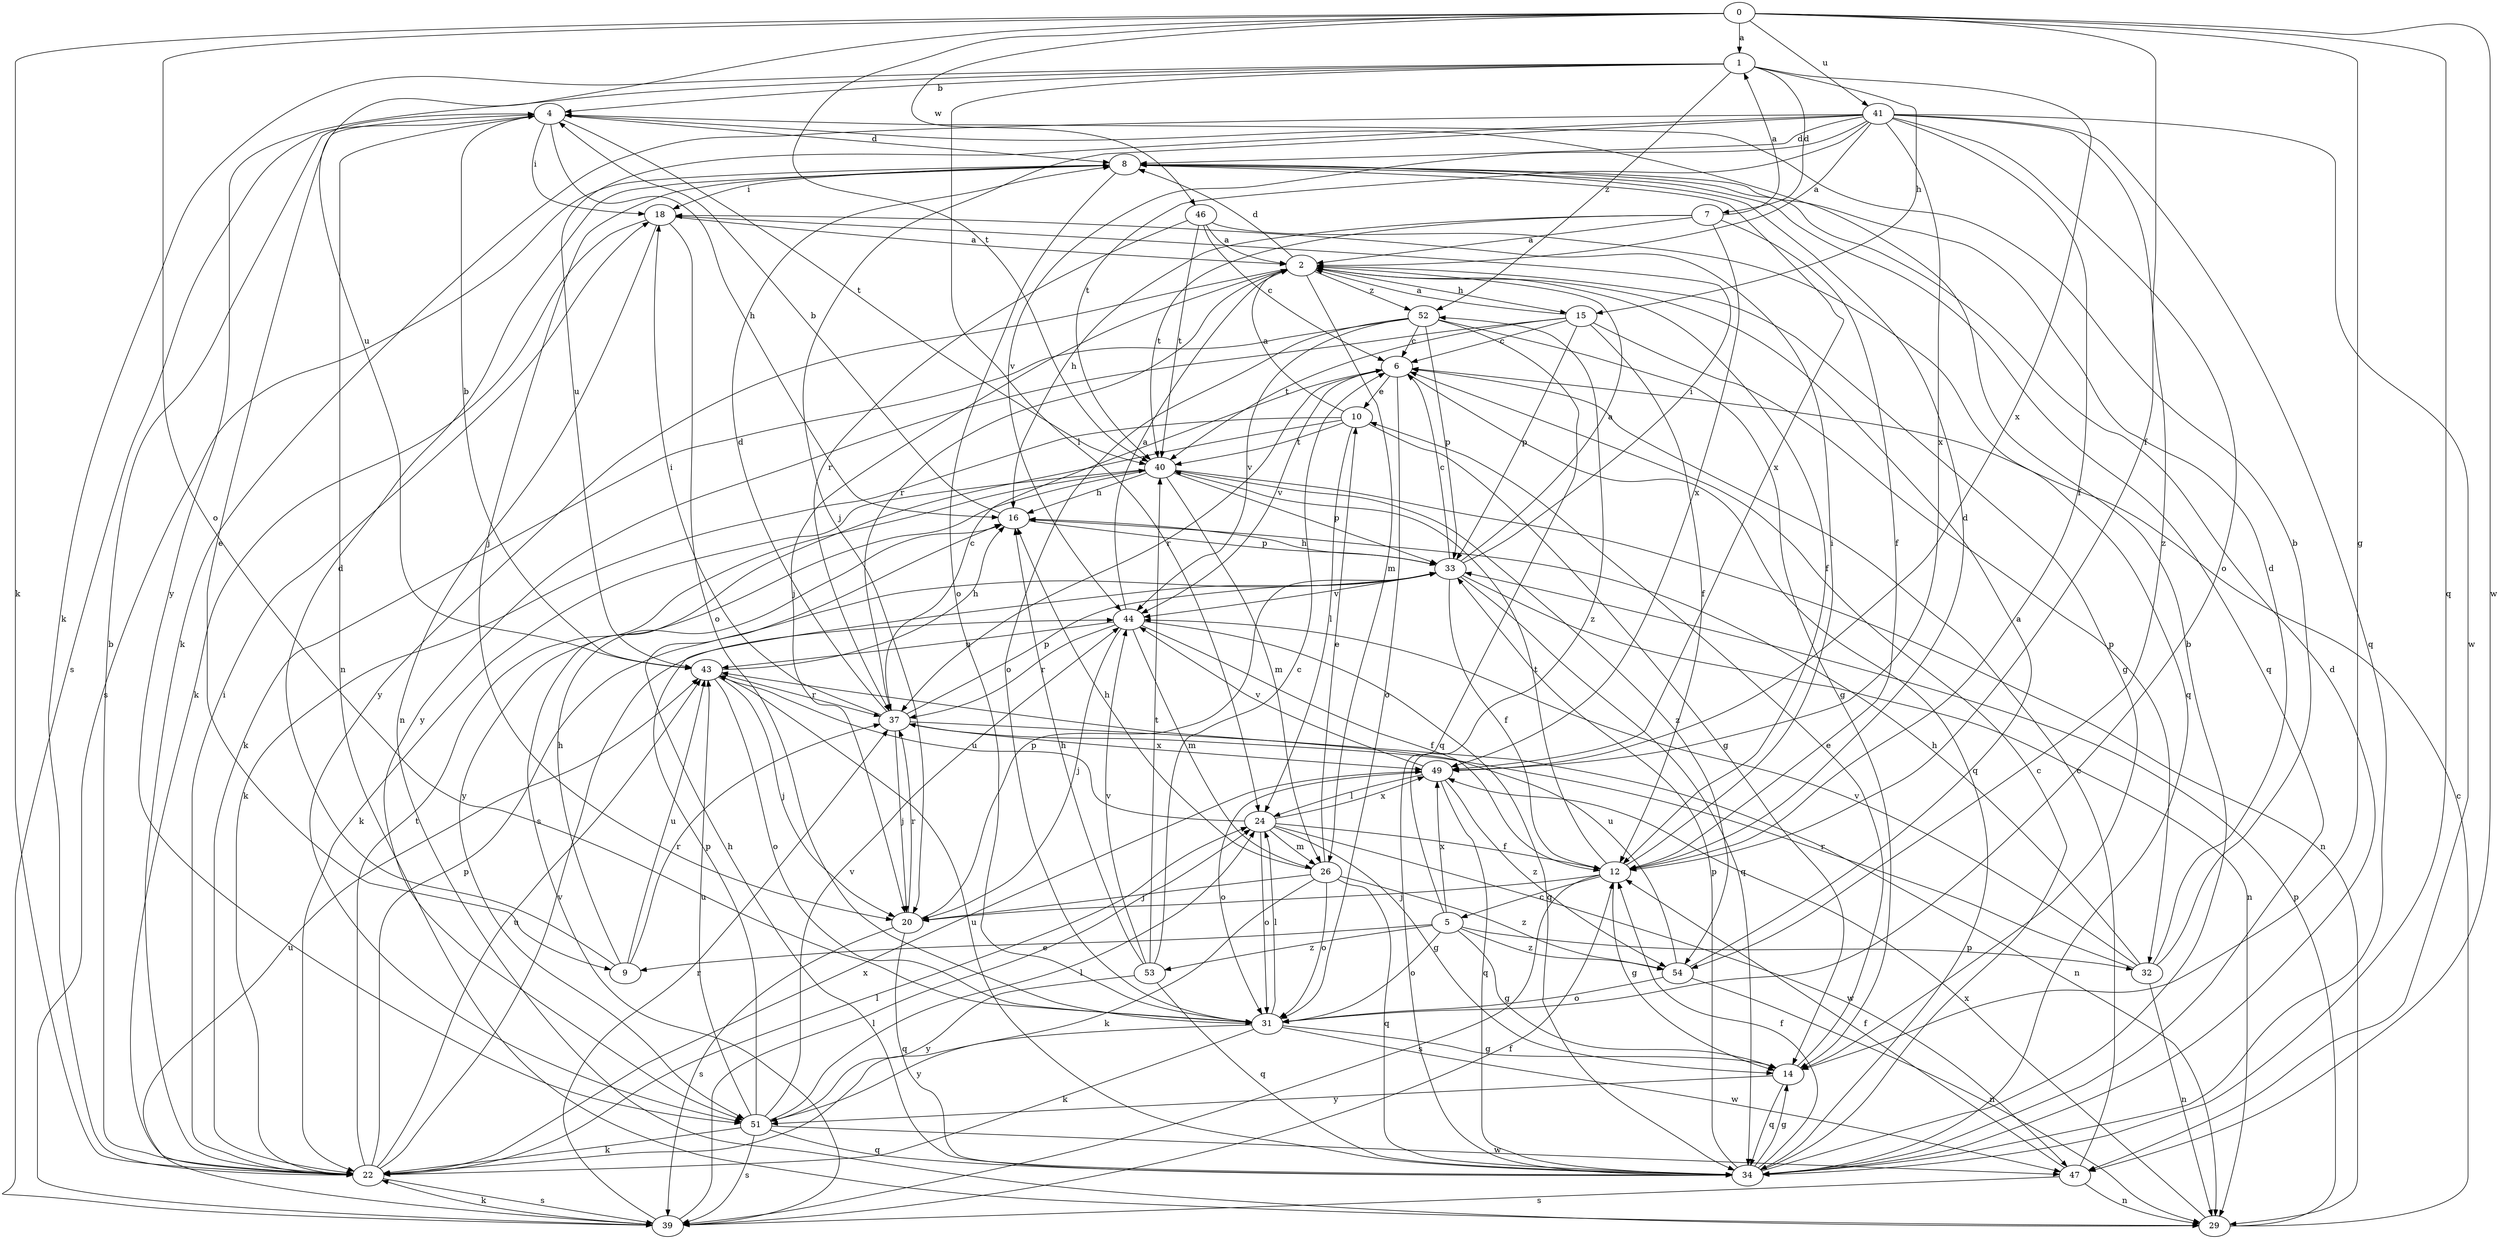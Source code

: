 strict digraph  {
0;
1;
2;
4;
5;
6;
7;
8;
9;
10;
12;
14;
15;
16;
18;
20;
22;
24;
26;
29;
31;
32;
33;
34;
37;
39;
40;
41;
43;
44;
46;
47;
49;
51;
52;
53;
54;
0 -> 1  [label=a];
0 -> 12  [label=f];
0 -> 14  [label=g];
0 -> 22  [label=k];
0 -> 31  [label=o];
0 -> 34  [label=q];
0 -> 40  [label=t];
0 -> 41  [label=u];
0 -> 43  [label=u];
0 -> 46  [label=w];
0 -> 47  [label=w];
1 -> 4  [label=b];
1 -> 7  [label=d];
1 -> 15  [label=h];
1 -> 22  [label=k];
1 -> 24  [label=l];
1 -> 49  [label=x];
1 -> 51  [label=y];
1 -> 52  [label=z];
2 -> 8  [label=d];
2 -> 12  [label=f];
2 -> 14  [label=g];
2 -> 15  [label=h];
2 -> 20  [label=j];
2 -> 26  [label=m];
2 -> 37  [label=r];
2 -> 51  [label=y];
2 -> 52  [label=z];
4 -> 8  [label=d];
4 -> 9  [label=e];
4 -> 16  [label=h];
4 -> 18  [label=i];
4 -> 29  [label=n];
4 -> 39  [label=s];
4 -> 40  [label=t];
5 -> 9  [label=e];
5 -> 14  [label=g];
5 -> 31  [label=o];
5 -> 32  [label=p];
5 -> 49  [label=x];
5 -> 52  [label=z];
5 -> 53  [label=z];
5 -> 54  [label=z];
6 -> 10  [label=e];
6 -> 31  [label=o];
6 -> 34  [label=q];
6 -> 37  [label=r];
6 -> 44  [label=v];
7 -> 1  [label=a];
7 -> 2  [label=a];
7 -> 12  [label=f];
7 -> 16  [label=h];
7 -> 40  [label=t];
7 -> 49  [label=x];
8 -> 18  [label=i];
8 -> 20  [label=j];
8 -> 31  [label=o];
8 -> 34  [label=q];
8 -> 39  [label=s];
8 -> 49  [label=x];
9 -> 8  [label=d];
9 -> 16  [label=h];
9 -> 37  [label=r];
9 -> 43  [label=u];
10 -> 2  [label=a];
10 -> 14  [label=g];
10 -> 22  [label=k];
10 -> 24  [label=l];
10 -> 39  [label=s];
10 -> 40  [label=t];
12 -> 5  [label=c];
12 -> 8  [label=d];
12 -> 14  [label=g];
12 -> 18  [label=i];
12 -> 20  [label=j];
12 -> 39  [label=s];
12 -> 40  [label=t];
14 -> 10  [label=e];
14 -> 34  [label=q];
14 -> 51  [label=y];
15 -> 2  [label=a];
15 -> 6  [label=c];
15 -> 12  [label=f];
15 -> 32  [label=p];
15 -> 33  [label=p];
15 -> 40  [label=t];
15 -> 51  [label=y];
16 -> 4  [label=b];
16 -> 33  [label=p];
18 -> 2  [label=a];
18 -> 22  [label=k];
18 -> 29  [label=n];
18 -> 31  [label=o];
20 -> 33  [label=p];
20 -> 34  [label=q];
20 -> 37  [label=r];
20 -> 39  [label=s];
22 -> 4  [label=b];
22 -> 18  [label=i];
22 -> 24  [label=l];
22 -> 33  [label=p];
22 -> 39  [label=s];
22 -> 40  [label=t];
22 -> 43  [label=u];
22 -> 44  [label=v];
22 -> 49  [label=x];
24 -> 12  [label=f];
24 -> 14  [label=g];
24 -> 26  [label=m];
24 -> 31  [label=o];
24 -> 43  [label=u];
24 -> 47  [label=w];
24 -> 49  [label=x];
26 -> 10  [label=e];
26 -> 16  [label=h];
26 -> 20  [label=j];
26 -> 22  [label=k];
26 -> 31  [label=o];
26 -> 34  [label=q];
26 -> 54  [label=z];
29 -> 6  [label=c];
29 -> 33  [label=p];
29 -> 49  [label=x];
31 -> 14  [label=g];
31 -> 22  [label=k];
31 -> 24  [label=l];
31 -> 47  [label=w];
31 -> 51  [label=y];
32 -> 4  [label=b];
32 -> 8  [label=d];
32 -> 16  [label=h];
32 -> 29  [label=n];
32 -> 37  [label=r];
32 -> 44  [label=v];
33 -> 2  [label=a];
33 -> 6  [label=c];
33 -> 12  [label=f];
33 -> 16  [label=h];
33 -> 18  [label=i];
33 -> 29  [label=n];
33 -> 34  [label=q];
33 -> 44  [label=v];
34 -> 4  [label=b];
34 -> 6  [label=c];
34 -> 8  [label=d];
34 -> 12  [label=f];
34 -> 14  [label=g];
34 -> 16  [label=h];
34 -> 33  [label=p];
34 -> 43  [label=u];
37 -> 6  [label=c];
37 -> 8  [label=d];
37 -> 18  [label=i];
37 -> 20  [label=j];
37 -> 29  [label=n];
37 -> 33  [label=p];
37 -> 49  [label=x];
39 -> 12  [label=f];
39 -> 22  [label=k];
39 -> 24  [label=l];
39 -> 37  [label=r];
39 -> 43  [label=u];
40 -> 16  [label=h];
40 -> 22  [label=k];
40 -> 26  [label=m];
40 -> 29  [label=n];
40 -> 33  [label=p];
40 -> 51  [label=y];
40 -> 54  [label=z];
41 -> 2  [label=a];
41 -> 8  [label=d];
41 -> 12  [label=f];
41 -> 20  [label=j];
41 -> 22  [label=k];
41 -> 31  [label=o];
41 -> 34  [label=q];
41 -> 40  [label=t];
41 -> 43  [label=u];
41 -> 44  [label=v];
41 -> 47  [label=w];
41 -> 49  [label=x];
41 -> 54  [label=z];
43 -> 4  [label=b];
43 -> 16  [label=h];
43 -> 20  [label=j];
43 -> 31  [label=o];
43 -> 37  [label=r];
44 -> 2  [label=a];
44 -> 12  [label=f];
44 -> 20  [label=j];
44 -> 26  [label=m];
44 -> 34  [label=q];
44 -> 37  [label=r];
44 -> 43  [label=u];
46 -> 2  [label=a];
46 -> 6  [label=c];
46 -> 34  [label=q];
46 -> 37  [label=r];
46 -> 40  [label=t];
47 -> 6  [label=c];
47 -> 12  [label=f];
47 -> 29  [label=n];
47 -> 39  [label=s];
49 -> 24  [label=l];
49 -> 31  [label=o];
49 -> 34  [label=q];
49 -> 44  [label=v];
49 -> 54  [label=z];
51 -> 22  [label=k];
51 -> 24  [label=l];
51 -> 33  [label=p];
51 -> 34  [label=q];
51 -> 39  [label=s];
51 -> 43  [label=u];
51 -> 44  [label=v];
51 -> 47  [label=w];
52 -> 6  [label=c];
52 -> 14  [label=g];
52 -> 22  [label=k];
52 -> 31  [label=o];
52 -> 33  [label=p];
52 -> 34  [label=q];
52 -> 44  [label=v];
53 -> 6  [label=c];
53 -> 16  [label=h];
53 -> 34  [label=q];
53 -> 40  [label=t];
53 -> 44  [label=v];
53 -> 51  [label=y];
54 -> 2  [label=a];
54 -> 29  [label=n];
54 -> 31  [label=o];
54 -> 43  [label=u];
}
